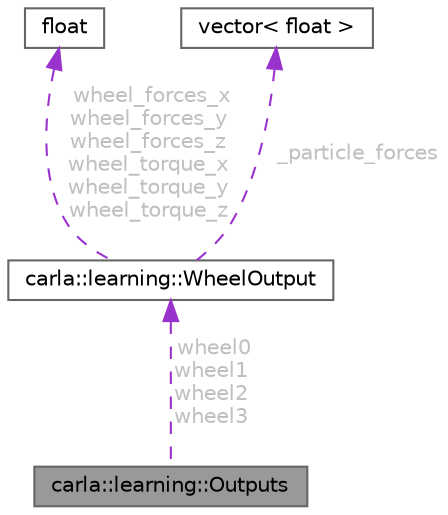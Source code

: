 digraph "carla::learning::Outputs"
{
 // INTERACTIVE_SVG=YES
 // LATEX_PDF_SIZE
  bgcolor="transparent";
  edge [fontname=Helvetica,fontsize=10,labelfontname=Helvetica,labelfontsize=10];
  node [fontname=Helvetica,fontsize=10,shape=box,height=0.2,width=0.4];
  Node1 [id="Node000001",label="carla::learning::Outputs",height=0.2,width=0.4,color="gray40", fillcolor="grey60", style="filled", fontcolor="black",tooltip=" "];
  Node2 -> Node1 [id="edge1_Node000001_Node000002",dir="back",color="darkorchid3",style="dashed",tooltip=" ",label=" wheel0\nwheel1\nwheel2\nwheel3",fontcolor="grey" ];
  Node2 [id="Node000002",label="carla::learning::WheelOutput",height=0.2,width=0.4,color="gray40", fillcolor="white", style="filled",URL="$de/dec/structcarla_1_1learning_1_1WheelOutput.html",tooltip=" "];
  Node3 -> Node2 [id="edge2_Node000002_Node000003",dir="back",color="darkorchid3",style="dashed",tooltip=" ",label=" wheel_forces_x\nwheel_forces_y\nwheel_forces_z\nwheel_torque_x\nwheel_torque_y\nwheel_torque_z",fontcolor="grey" ];
  Node3 [id="Node000003",label="float",height=0.2,width=0.4,color="gray40", fillcolor="white", style="filled",tooltip=" "];
  Node4 -> Node2 [id="edge3_Node000002_Node000004",dir="back",color="darkorchid3",style="dashed",tooltip=" ",label=" _particle_forces",fontcolor="grey" ];
  Node4 [id="Node000004",label="vector\< float \>",height=0.2,width=0.4,color="gray40", fillcolor="white", style="filled",tooltip=" "];
}
